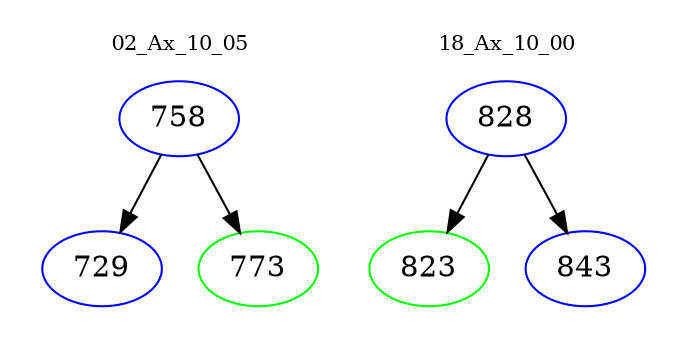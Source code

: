 digraph{
subgraph cluster_0 {
color = white
label = "02_Ax_10_05";
fontsize=10;
T0_758 [label="758", color="blue"]
T0_758 -> T0_729 [color="black"]
T0_729 [label="729", color="blue"]
T0_758 -> T0_773 [color="black"]
T0_773 [label="773", color="green"]
}
subgraph cluster_1 {
color = white
label = "18_Ax_10_00";
fontsize=10;
T1_828 [label="828", color="blue"]
T1_828 -> T1_823 [color="black"]
T1_823 [label="823", color="green"]
T1_828 -> T1_843 [color="black"]
T1_843 [label="843", color="blue"]
}
}
